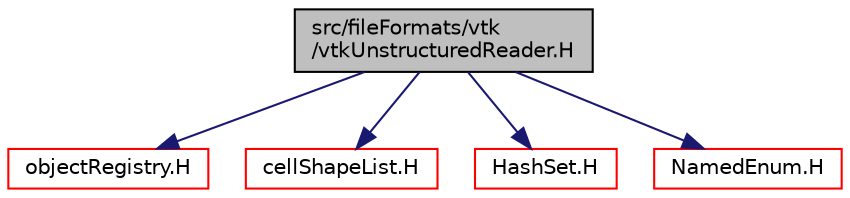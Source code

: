 digraph "src/fileFormats/vtk/vtkUnstructuredReader.H"
{
  bgcolor="transparent";
  edge [fontname="Helvetica",fontsize="10",labelfontname="Helvetica",labelfontsize="10"];
  node [fontname="Helvetica",fontsize="10",shape=record];
  Node0 [label="src/fileFormats/vtk\l/vtkUnstructuredReader.H",height=0.2,width=0.4,color="black", fillcolor="grey75", style="filled", fontcolor="black"];
  Node0 -> Node1 [color="midnightblue",fontsize="10",style="solid",fontname="Helvetica"];
  Node1 [label="objectRegistry.H",height=0.2,width=0.4,color="red",URL="$a09968.html"];
  Node0 -> Node86 [color="midnightblue",fontsize="10",style="solid",fontname="Helvetica"];
  Node86 [label="cellShapeList.H",height=0.2,width=0.4,color="red",URL="$a12053.html"];
  Node0 -> Node181 [color="midnightblue",fontsize="10",style="solid",fontname="Helvetica"];
  Node181 [label="HashSet.H",height=0.2,width=0.4,color="red",URL="$a09173.html"];
  Node0 -> Node76 [color="midnightblue",fontsize="10",style="solid",fontname="Helvetica"];
  Node76 [label="NamedEnum.H",height=0.2,width=0.4,color="red",URL="$a09485.html"];
}
